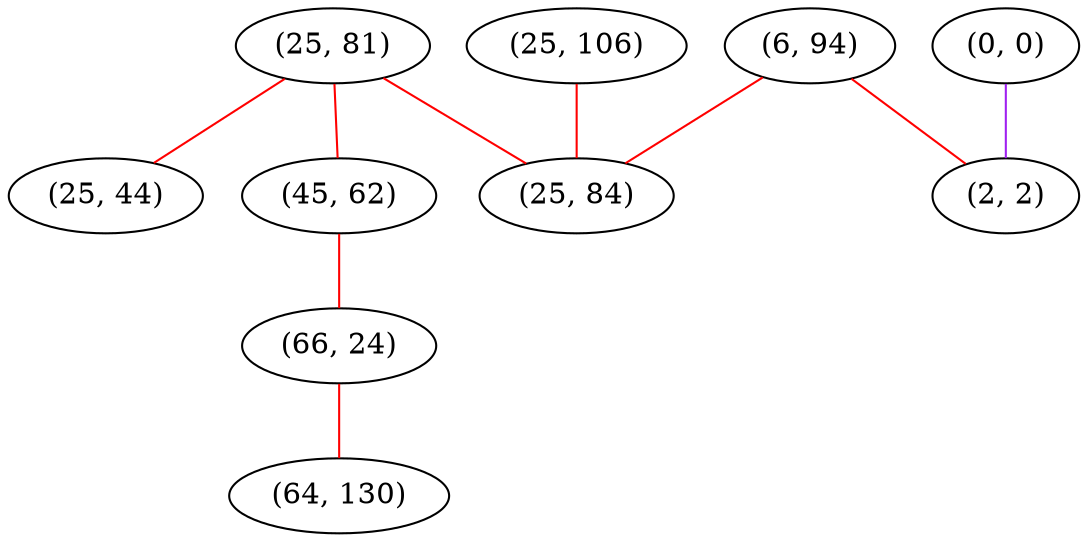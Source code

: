 graph "" {
"(25, 106)";
"(0, 0)";
"(25, 81)";
"(25, 44)";
"(6, 94)";
"(25, 84)";
"(2, 2)";
"(45, 62)";
"(66, 24)";
"(64, 130)";
"(25, 106)" -- "(25, 84)"  [color=red, key=0, weight=1];
"(0, 0)" -- "(2, 2)"  [color=purple, key=0, weight=4];
"(25, 81)" -- "(45, 62)"  [color=red, key=0, weight=1];
"(25, 81)" -- "(25, 44)"  [color=red, key=0, weight=1];
"(25, 81)" -- "(25, 84)"  [color=red, key=0, weight=1];
"(6, 94)" -- "(25, 84)"  [color=red, key=0, weight=1];
"(6, 94)" -- "(2, 2)"  [color=red, key=0, weight=1];
"(45, 62)" -- "(66, 24)"  [color=red, key=0, weight=1];
"(66, 24)" -- "(64, 130)"  [color=red, key=0, weight=1];
}
